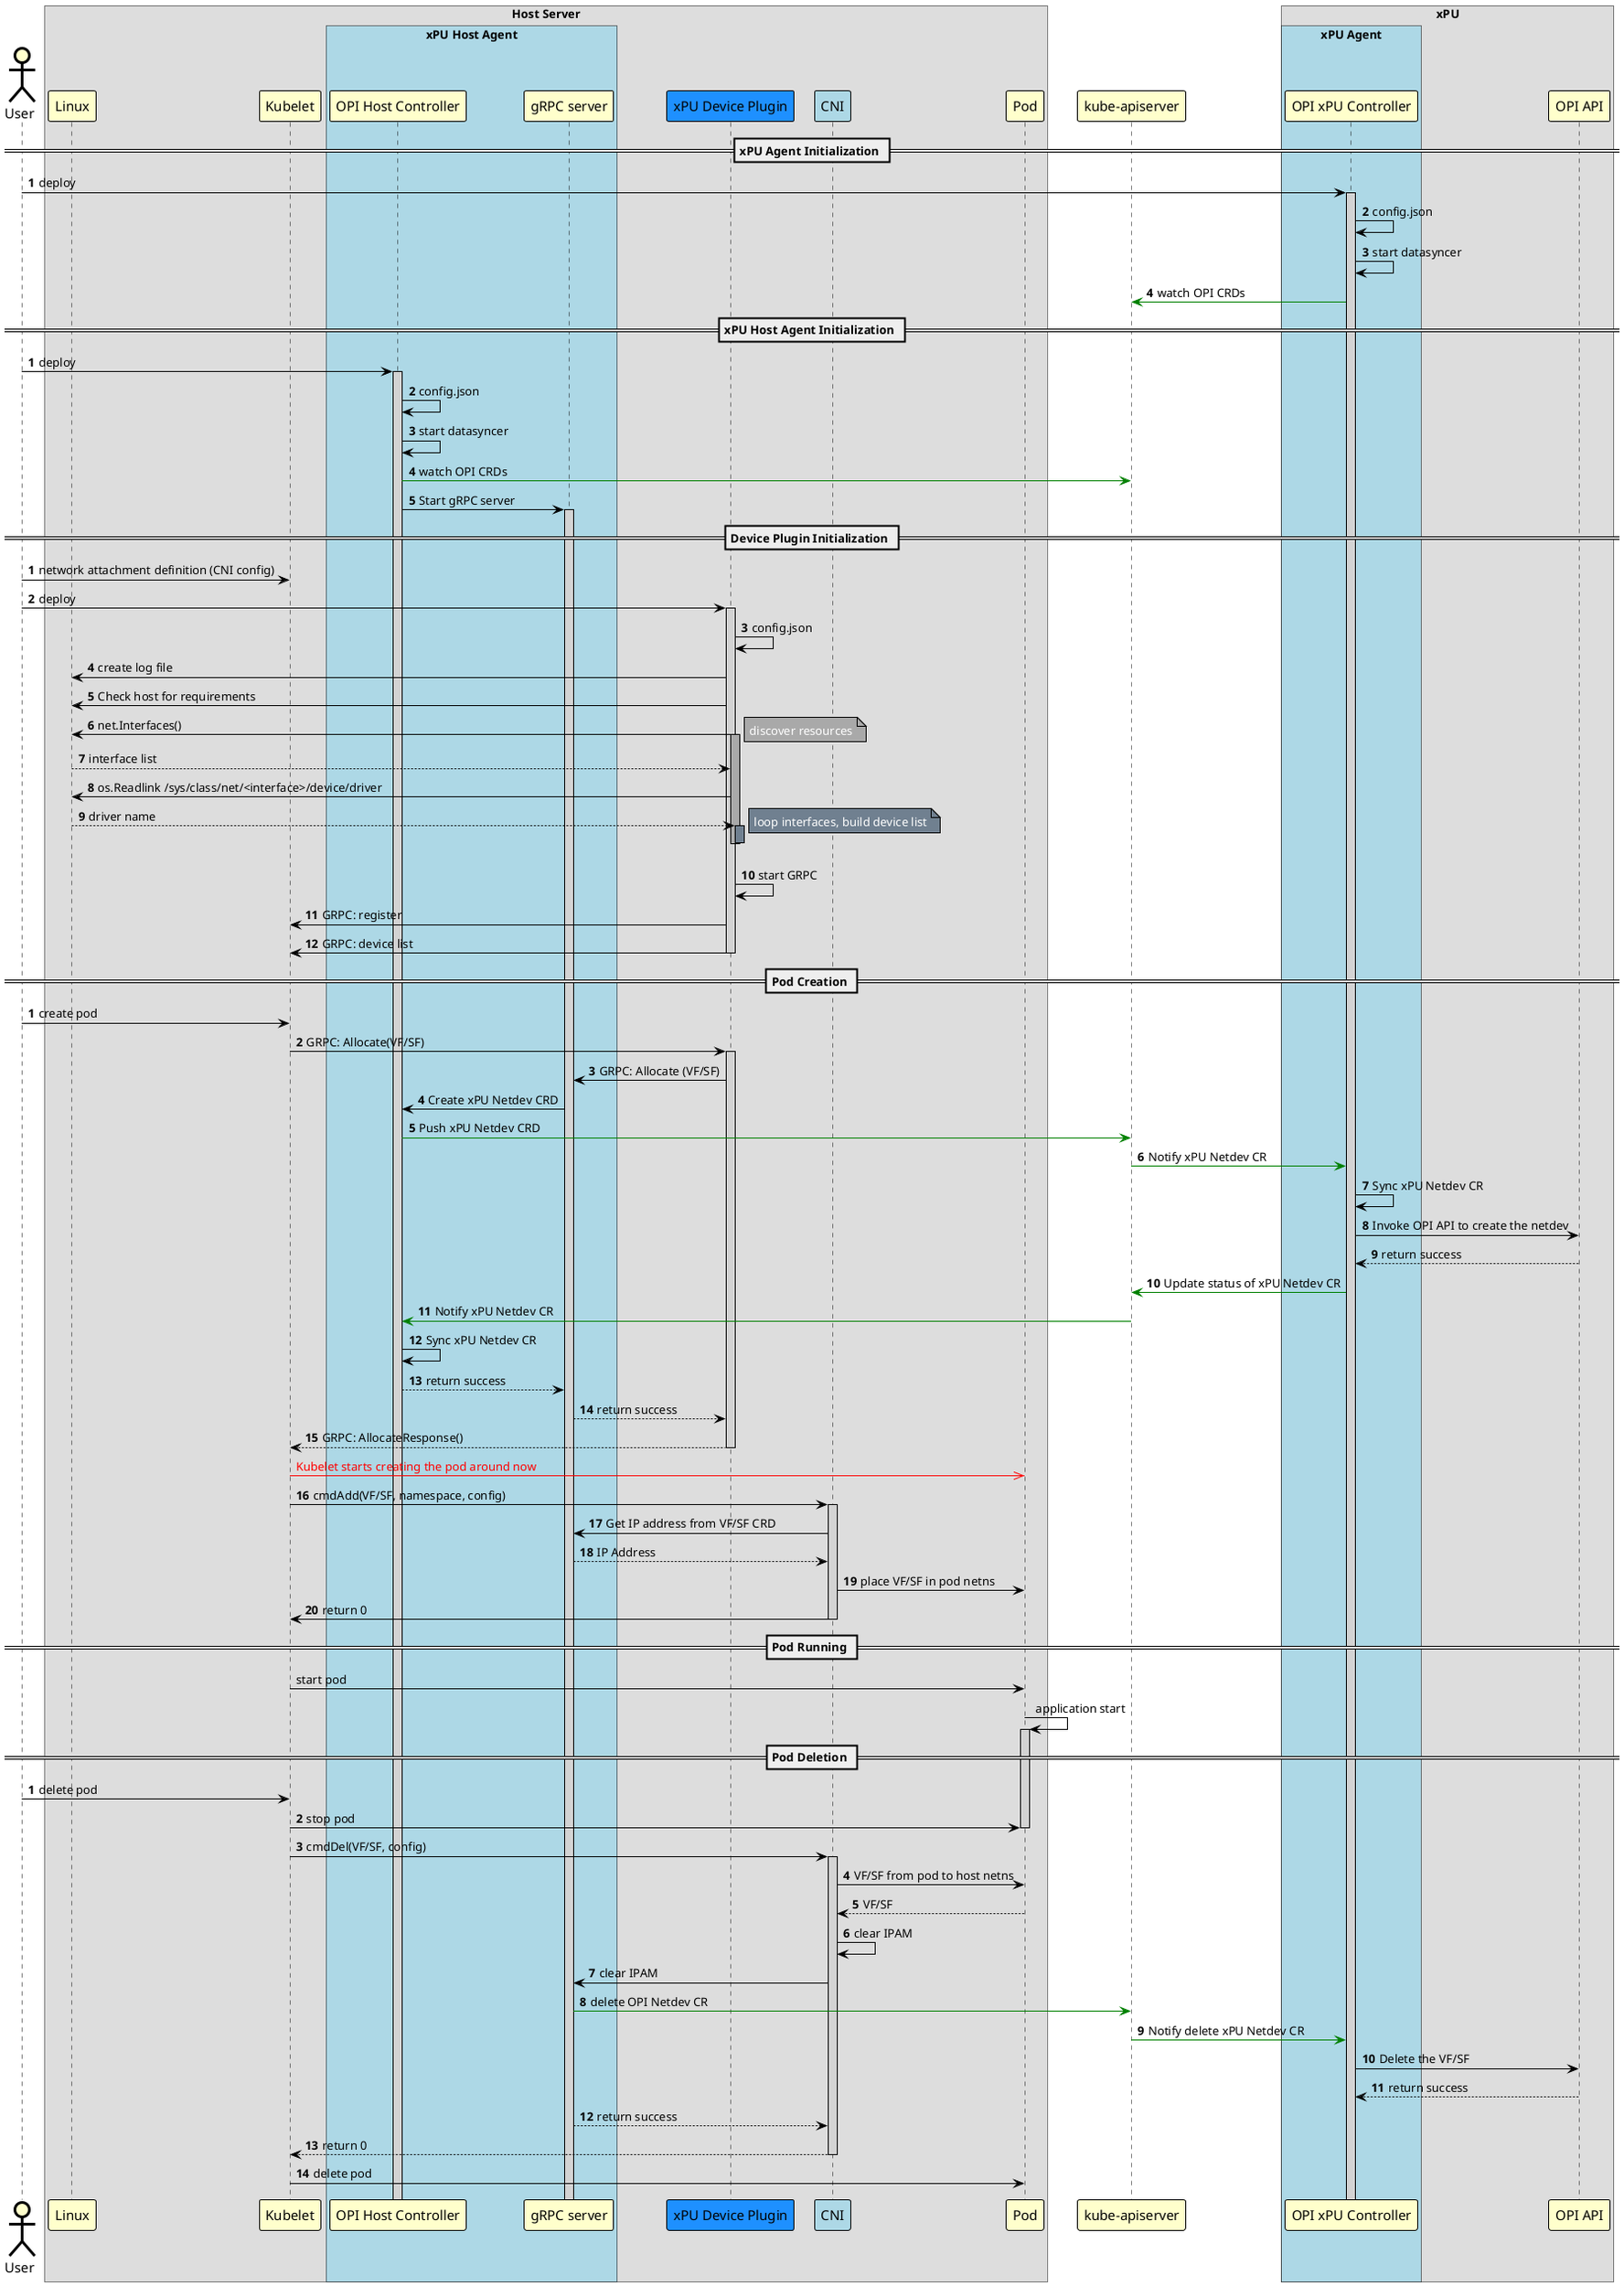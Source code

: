 @startuml
!pragma teoz true
skinparam noteBorderColor Black
skinparam noteBorderThickness 1
skinparam noteBackgroundColor Yellow

skinparam sequence {
	BoxBorderColor Black
	BoxFontSize 20

	ArrowColor Black
	ArrowThickness 1

	ActorBorderColor Black
	ActorBorderThickness 3
	ActorBackgroundColor Business
	ActorFontSize 15

	ParticipantBorderColor Black
	ParticipantBorderThickness 1
	ParticipantBackgroundColor Business
	ParticipantFontSize 15

	LifeLineBorderColor Black
	LifeLineBorderThickness 1
	LifeLineBackgroundColor LightGray
}

actor "User"
box "Host Server"
	participant "Linux"
	participant "Kubelet"
  box "xPU Host Agent" #LightBlue
         participant "OPI Host Controller"
         participant "gRPC server"
  end box
	participant "xPU Device Plugin" #dodgerblue
	participant "CNI" #LightBlue
	participant "Pod"
end box
participant "kube-apiserver"
box "xPU"
  box "xPU Agent" #LightBlue
	participant "OPI xPU Controller"
  end box
  participant "OPI API"
end box

== xPU Agent Initialization ==

autonumber
"User" -> "OPI xPU Controller": deploy
activate "OPI xPU Controller"
"OPI xPU Controller" -> "OPI xPU Controller": config.json
"OPI xPU Controller" -> "OPI xPU Controller": start datasyncer
"OPI xPU Controller" -[#green]> "kube-apiserver"  : watch OPI CRDs
autonumber stop

== xPU Host Agent Initialization ==

autonumber
"User" -> "OPI Host Controller": deploy
activate "OPI Host Controller"
"OPI Host Controller" -> "OPI Host Controller": config.json
"OPI Host Controller" -> "OPI Host Controller": start datasyncer
"OPI Host Controller" -[#green]> "kube-apiserver": watch OPI CRDs
"OPI Host Controller" -> "gRPC server": Start gRPC server
activate "gRPC server"
autonumber stop


== Device Plugin Initialization ==
autonumber

"User" -> "Kubelet": network attachment definition (CNI config)
"User" -> "xPU Device Plugin": deploy
activate "xPU Device Plugin"

"xPU Device Plugin" -> "xPU Device Plugin": config.json
"xPU Device Plugin" -> "Linux": create log file
"xPU Device Plugin" -> "Linux" : Check host for requirements
"xPU Device Plugin" -> "Linux": net.Interfaces()

activate "xPU Device Plugin" #DarkGray
note right #DarkGray: <color #White>discover resources</color>

"Linux" --> "xPU Device Plugin": interface list

"xPU Device Plugin" -> "Linux" : os.Readlink /sys/class/net/<interface>/device/driver
"Linux" --> "xPU Device Plugin" : driver name

activate "xPU Device Plugin" #SlateGray
note right #SlateGray: <color #White>loop interfaces, build device list</color>

deactivate "xPU Device Plugin"

autonumber stop
"xPU Device Plugin" [hidden]-> "xPU Device Plugin"
autonumber resume

deactivate "xPU Device Plugin"

"xPU Device Plugin" -> "xPU Device Plugin": start GRPC
"xPU Device Plugin" -> "Kubelet": GRPC: register
"xPU Device Plugin" -> "Kubelet": GRPC: device list

deactivate "xPU Device Plugin"

== Pod Creation ==
autonumber

"User" -> "Kubelet": create pod
"Kubelet" -> "xPU Device Plugin": GRPC: Allocate(VF/SF)
activate "xPU Device Plugin"
"xPU Device Plugin" -> "gRPC server": GRPC: Allocate (VF/SF)
"gRPC server" -> "OPI Host Controller" : Create xPU Netdev CRD
"OPI Host Controller" -[#green]> "kube-apiserver" : Push xPU Netdev CRD
"kube-apiserver" -[#green]> "OPI xPU Controller": Notify xPU Netdev CR
"OPI xPU Controller" -> "OPI xPU Controller": Sync xPU Netdev CR
"OPI xPU Controller"->"OPI API": Invoke OPI API to create the netdev
"OPI API"-->"OPI xPU Controller": return success
"OPI xPU Controller"-[#green]>"kube-apiserver": Update status of xPU Netdev CR
"kube-apiserver" -[#green]> "OPI Host Controller": Notify xPU Netdev CR
"OPI Host Controller" -> "OPI Host Controller": Sync xPU Netdev CR
"OPI Host Controller" -->"gRPC server": return success
"gRPC server" -->"xPU Device Plugin": return success
"xPU Device Plugin" --> "Kubelet": GRPC: AllocateResponse()
deactivate "xPU Device Plugin"

autonumber stop
"Kubelet" -[#Red]>> "Pod" : <color:Red>Kubelet starts creating the pod around now
autonumber resume

"Kubelet" -> "CNI" : cmdAdd(VF/SF, namespace, config)
activate "CNI"
"CNI" -> "gRPC server" : Get IP address from VF/SF CRD
"gRPC server" --> "CNI" : IP Address
"CNI" -> "Pod" : place VF/SF in pod netns
"CNI" -> "Kubelet" : return 0

deactivate "CNI"

autonumber stop

== Pod Running ==

"Kubelet" -> "Pod" : start pod
"Pod" -> "Pod" : application start
activate "Pod"


== Pod Deletion ==
autonumber

"User" -> "Kubelet": delete pod
"Kubelet" -> "Pod" : stop pod
deactivate "Pod"
"Kubelet" -> "CNI" : cmdDel(VF/SF, config)
activate "CNI"
"CNI" -> "Pod" : VF/SF from pod to host netns
"Pod" --> "CNI" : VF/SF
"CNI" -> "CNI" : clear IPAM
"CNI" -> "gRPC server": clear IPAM
"gRPC server" -[#green]> "kube-apiserver": delete OPI Netdev CR
"kube-apiserver" -[#green]> "OPI xPU Controller": Notify delete xPU Netdev CR
"OPI xPU Controller"->"OPI API": Delete the VF/SF
"OPI API" --> "OPI xPU Controller": return success
"gRPC server" --> "CNI": return success
"CNI" --> "Kubelet": return 0
deactivate "CNI"



"Kubelet" -> "Pod" : delete pod
deactivate "Pod"

@enduml
